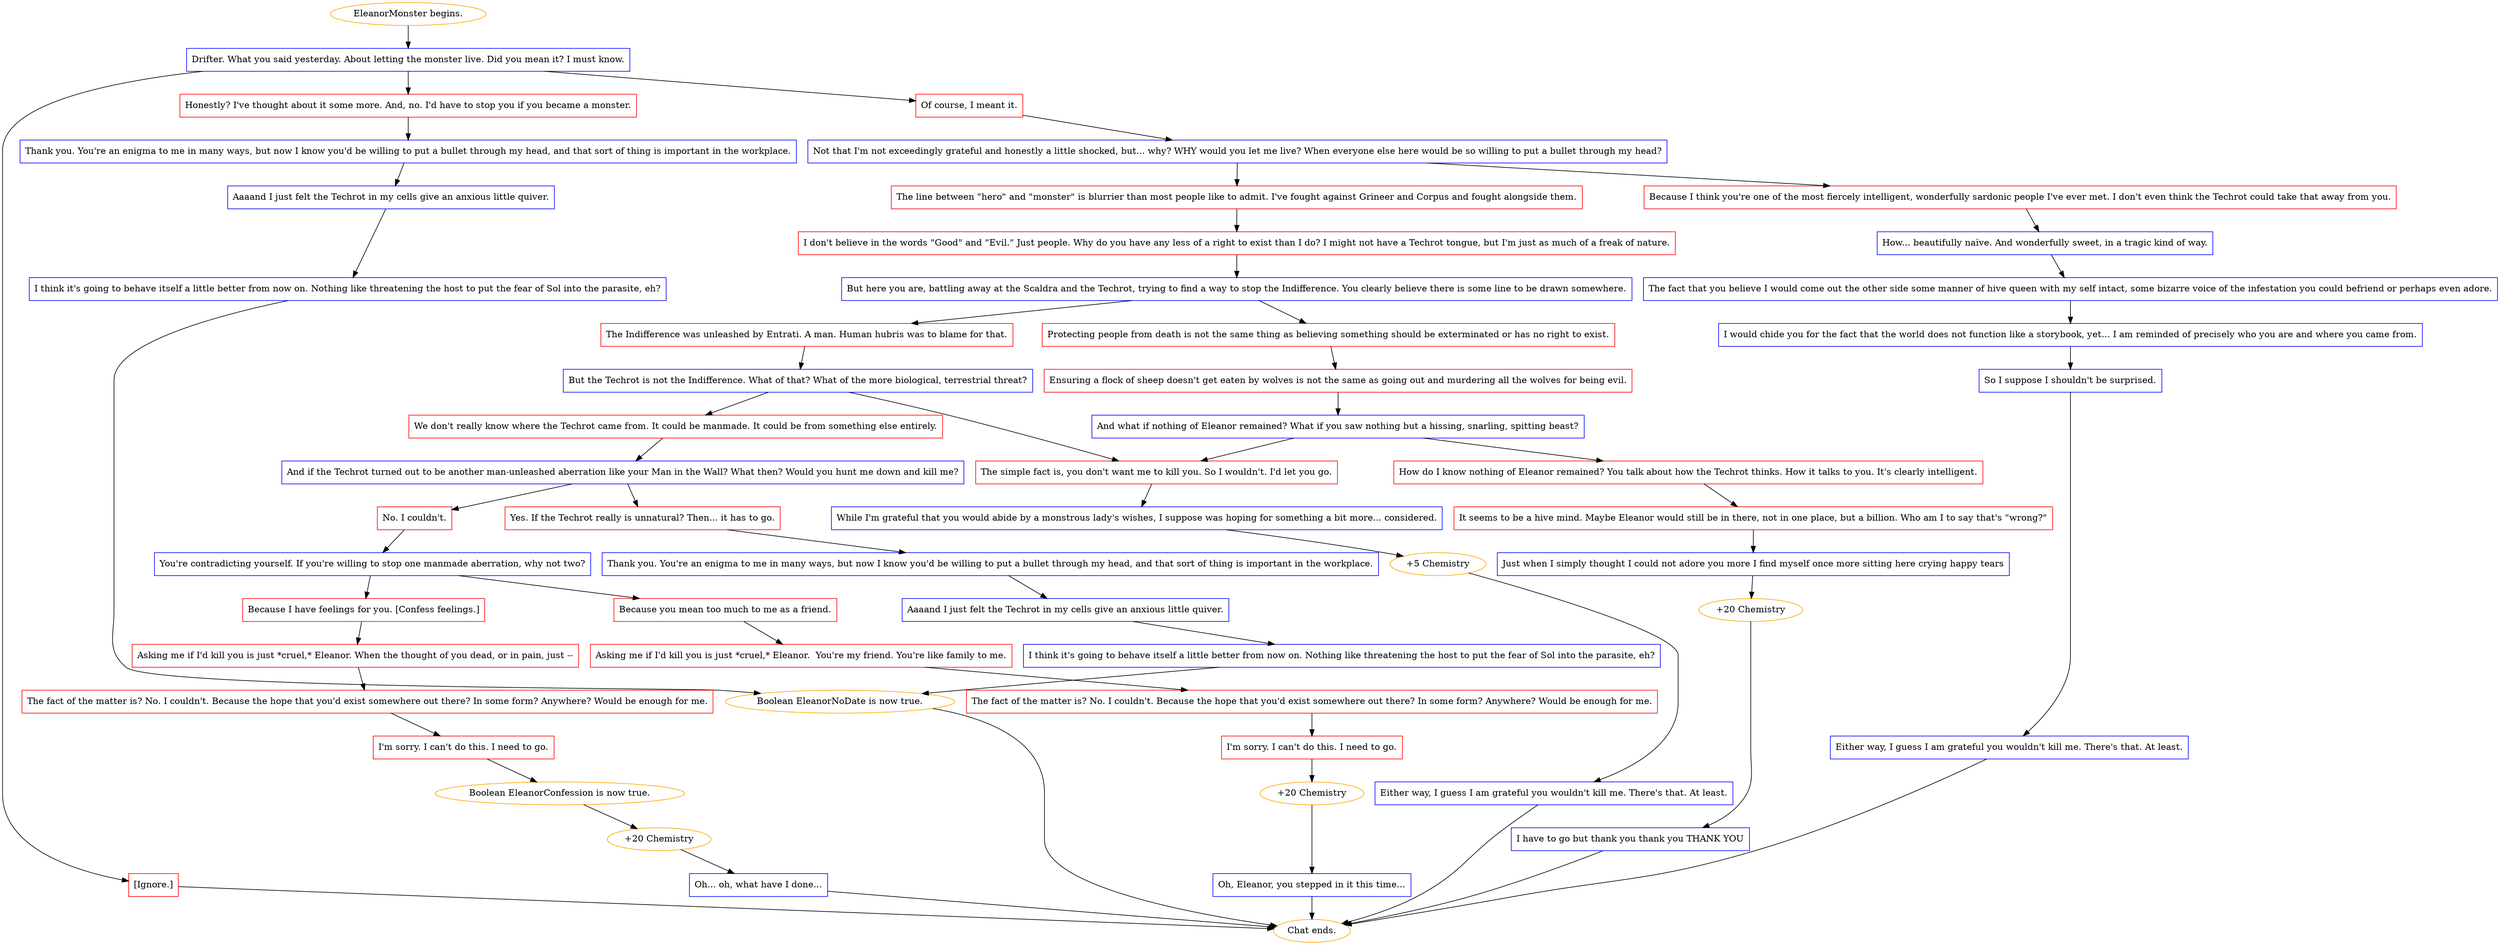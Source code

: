 digraph {
	"EleanorMonster begins." [color=orange];
		"EleanorMonster begins." -> 1459;
	1459 [label="Drifter. What you said yesterday. About letting the monster live. Did you mean it? I must know.",shape=box,color=blue];
		1459 -> 1460;
		1459 -> 1461;
		1459 -> 1462;
	1460 [label="Of course, I meant it.",shape=box,color=red];
		1460 -> 1464;
	1461 [label="Honestly? I've thought about it some more. And, no. I'd have to stop you if you became a monster.",shape=box,color=red];
		1461 -> 1465;
	1462 [label="[Ignore.]",shape=box,color=red];
		1462 -> "Chat ends.";
	1464 [label="Not that I'm not exceedingly grateful and honestly a little shocked, but... why? WHY would you let me live? When everyone else here would be so willing to put a bullet through my head?",shape=box,color=blue];
		1464 -> 1466;
		1464 -> 1467;
	1465 [label="Thank you. You're an enigma to me in many ways, but now I know you'd be willing to put a bullet through my head, and that sort of thing is important in the workplace.",shape=box,color=blue];
		1465 -> 1468;
	"Chat ends." [color=orange];
	1466 [label="The line between \"hero\" and \"monster\" is blurrier than most people like to admit. I've fought against Grineer and Corpus and fought alongside them.",shape=box,color=red];
		1466 -> 1473;
	1467 [label="Because I think you're one of the most fiercely intelligent, wonderfully sardonic people I've ever met. I don't even think the Techrot could take that away from you.",shape=box,color=red];
		1467 -> 1472;
	1468 [label="Aaaand I just felt the Techrot in my cells give an anxious little quiver.",shape=box,color=blue];
		1468 -> 1469;
	1473 [label="I don't believe in the words \"Good\" and \"Evil.\" Just people. Why do you have any less of a right to exist than I do? I might not have a Techrot tongue, but I'm just as much of a freak of nature.",shape=box,color=red];
		1473 -> 1474;
	1472 [label="How... beautifully naïve. And wonderfully sweet, in a tragic kind of way.",shape=box,color=blue];
		1472 -> 1475;
	1469 [label="I think it's going to behave itself a little better from now on. Nothing like threatening the host to put the fear of Sol into the parasite, eh?",shape=box,color=blue];
		1469 -> "/EE/Types/Engine/SetBooleanDialogueNode:EleanorNoDate:Chat ends.";
	1474 [label="But here you are, battling away at the Scaldra and the Techrot, trying to find a way to stop the Indifference. You clearly believe there is some line to be drawn somewhere.",shape=box,color=blue];
		1474 -> 1476;
		1474 -> 1477;
	1475 [label="The fact that you believe I would come out the other side some manner of hive queen with my self intact, some bizarre voice of the infestation you could befriend or perhaps even adore.",shape=box,color=blue];
		1475 -> 1479;
	"/EE/Types/Engine/SetBooleanDialogueNode:EleanorNoDate:Chat ends." [label="Boolean EleanorNoDate is now true.",color=orange];
		"/EE/Types/Engine/SetBooleanDialogueNode:EleanorNoDate:Chat ends." -> "Chat ends.";
	1476 [label="The Indifference was unleashed by Entrati. A man. Human hubris was to blame for that.",shape=box,color=red];
		1476 -> 1483;
	1477 [label="Protecting people from death is not the same thing as believing something should be exterminated or has no right to exist.",shape=box,color=red];
		1477 -> 1478;
	1479 [label="I would chide you for the fact that the world does not function like a storybook, yet... I am reminded of precisely who you are and where you came from.",shape=box,color=blue];
		1479 -> 1480;
	1483 [label="But the Techrot is not the Indifference. What of that? What of the more biological, terrestrial threat?",shape=box,color=blue];
		1483 -> 1485;
		1483 -> 1486;
	1478 [label="Ensuring a flock of sheep doesn't get eaten by wolves is not the same as going out and murdering all the wolves for being evil.",shape=box,color=red];
		1478 -> 1484;
	1480 [label="So I suppose I shouldn't be surprised.",shape=box,color=blue];
		1480 -> 1481;
	1485 [label="We don't really know where the Techrot came from. It could be manmade. It could be from something else entirely.",shape=box,color=red];
		1485 -> 1488;
	1486 [label="The simple fact is, you don't want me to kill you. So I wouldn't. I'd let you go.",shape=box,color=red];
		1486 -> 1489;
	1484 [label="And what if nothing of Eleanor remained? What if you saw nothing but a hissing, snarling, spitting beast?",shape=box,color=blue];
		1484 -> 1487;
		1484 -> 1486;
	1481 [label="Either way, I guess I am grateful you wouldn't kill me. There's that. At least.",shape=box,color=blue];
		1481 -> "Chat ends.";
	1488 [label="And if the Techrot turned out to be another man-unleashed aberration like your Man in the Wall? What then? Would you hunt me down and kill me?",shape=box,color=blue];
		1488 -> 1491;
		1488 -> 1492;
	1489 [label="While I'm grateful that you would abide by a monstrous lady's wishes, I suppose was hoping for something a bit more... considered.",shape=box,color=blue];
		1489 -> 1498;
	1487 [label="How do I know nothing of Eleanor remained? You talk about how the Techrot thinks. How it talks to you. It's clearly intelligent.",shape=box,color=red];
		1487 -> 1490;
	1491 [label="No. I couldn't.",shape=box,color=red];
		1491 -> 1500;
	1492 [label="Yes. If the Techrot really is unnatural? Then... it has to go.",shape=box,color=red];
		1492 -> 1501;
	1498 [label="+5 Chemistry",color=orange];
		1498 -> 1493;
	1490 [label="It seems to be a hive mind. Maybe Eleanor would still be in there, not in one place, but a billion. Who am I to say that's \"wrong?\"",shape=box,color=red];
		1490 -> 1494;
	1500 [label="You're contradicting yourself. If you're willing to stop one manmade aberration, why not two?",shape=box,color=blue];
		1500 -> 1506;
		1500 -> 1507;
	1501 [label="Thank you. You're an enigma to me in many ways, but now I know you'd be willing to put a bullet through my head, and that sort of thing is important in the workplace.",shape=box,color=blue];
		1501 -> 1502;
	1493 [label="Either way, I guess I am grateful you wouldn't kill me. There's that. At least.",shape=box,color=blue];
		1493 -> "Chat ends.";
	1494 [label="Just when I simply thought I could not adore you more I find myself once more sitting here crying happy tears",shape=box,color=blue];
		1494 -> 1496;
	1506 [label="Because I have feelings for you. [Confess feelings.]",shape=box,color=red];
		1506 -> 1508;
	1507 [label="Because you mean too much to me as a friend.",shape=box,color=red];
		1507 -> 1509;
	1502 [label="Aaaand I just felt the Techrot in my cells give an anxious little quiver.",shape=box,color=blue];
		1502 -> 1503;
	1496 [label="+20 Chemistry",color=orange];
		1496 -> 1495;
	1508 [label="Asking me if I'd kill you is just *cruel,* Eleanor. When the thought of you dead, or in pain, just --",shape=box,color=red];
		1508 -> 1510;
	1509 [label="Asking me if I'd kill you is just *cruel,* Eleanor.  You're my friend. You're like family to me.",shape=box,color=red];
		1509 -> 1511;
	1503 [label="I think it's going to behave itself a little better from now on. Nothing like threatening the host to put the fear of Sol into the parasite, eh?",shape=box,color=blue];
		1503 -> "/EE/Types/Engine/SetBooleanDialogueNode:EleanorNoDate:Chat ends.";
	1495 [label="I have to go but thank you thank you THANK YOU",shape=box,color=blue];
		1495 -> "Chat ends.";
	1510 [label="The fact of the matter is? No. I couldn't. Because the hope that you'd exist somewhere out there? In some form? Anywhere? Would be enough for me.",shape=box,color=red];
		1510 -> 1512;
	1511 [label="The fact of the matter is? No. I couldn't. Because the hope that you'd exist somewhere out there? In some form? Anywhere? Would be enough for me.",shape=box,color=red];
		1511 -> 1513;
	1512 [label="I'm sorry. I can't do this. I need to go.",shape=box,color=red];
		1512 -> "/EE/Types/Engine/SetBooleanDialogueNode:EleanorConfession:1516";
	1513 [label="I'm sorry. I can't do this. I need to go.",shape=box,color=red];
		1513 -> 1518;
	"/EE/Types/Engine/SetBooleanDialogueNode:EleanorConfession:1516" [label="Boolean EleanorConfession is now true.",color=orange];
		"/EE/Types/Engine/SetBooleanDialogueNode:EleanorConfession:1516" -> 1516;
	1518 [label="+20 Chemistry",color=orange];
		1518 -> 1520;
	1516 [label="+20 Chemistry",color=orange];
		1516 -> 1515;
	1520 [label="Oh, Eleanor, you stepped in it this time...",shape=box,color=blue];
		1520 -> "Chat ends.";
	1515 [label="Oh... oh, what have I done...",shape=box,color=blue];
		1515 -> "Chat ends.";
}